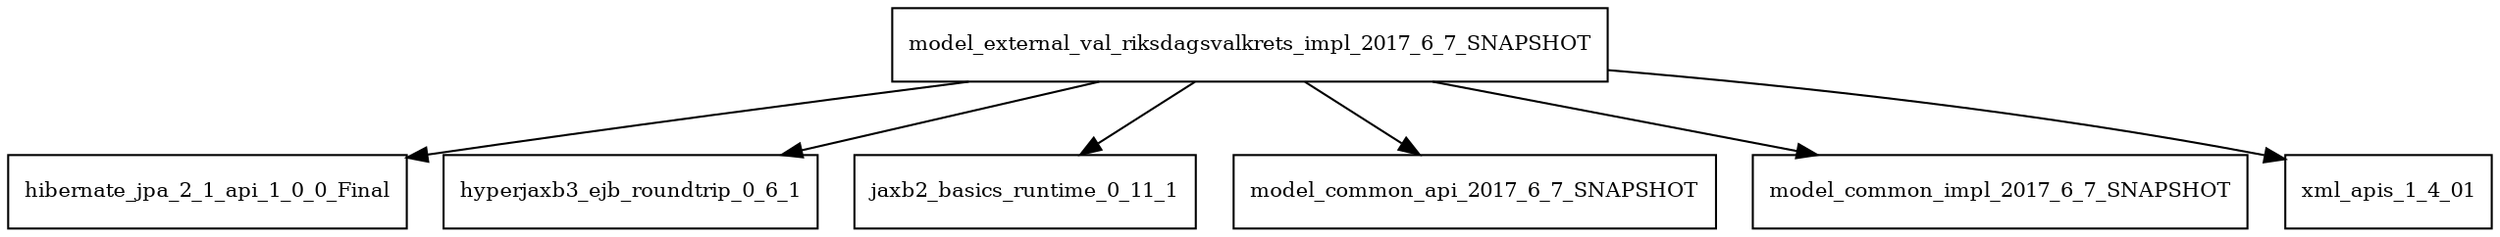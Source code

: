 digraph model_external_val_riksdagsvalkrets_impl_2017_6_7_SNAPSHOT_dependencies {
  node [shape = box, fontsize=10.0];
  model_external_val_riksdagsvalkrets_impl_2017_6_7_SNAPSHOT -> hibernate_jpa_2_1_api_1_0_0_Final;
  model_external_val_riksdagsvalkrets_impl_2017_6_7_SNAPSHOT -> hyperjaxb3_ejb_roundtrip_0_6_1;
  model_external_val_riksdagsvalkrets_impl_2017_6_7_SNAPSHOT -> jaxb2_basics_runtime_0_11_1;
  model_external_val_riksdagsvalkrets_impl_2017_6_7_SNAPSHOT -> model_common_api_2017_6_7_SNAPSHOT;
  model_external_val_riksdagsvalkrets_impl_2017_6_7_SNAPSHOT -> model_common_impl_2017_6_7_SNAPSHOT;
  model_external_val_riksdagsvalkrets_impl_2017_6_7_SNAPSHOT -> xml_apis_1_4_01;
}
